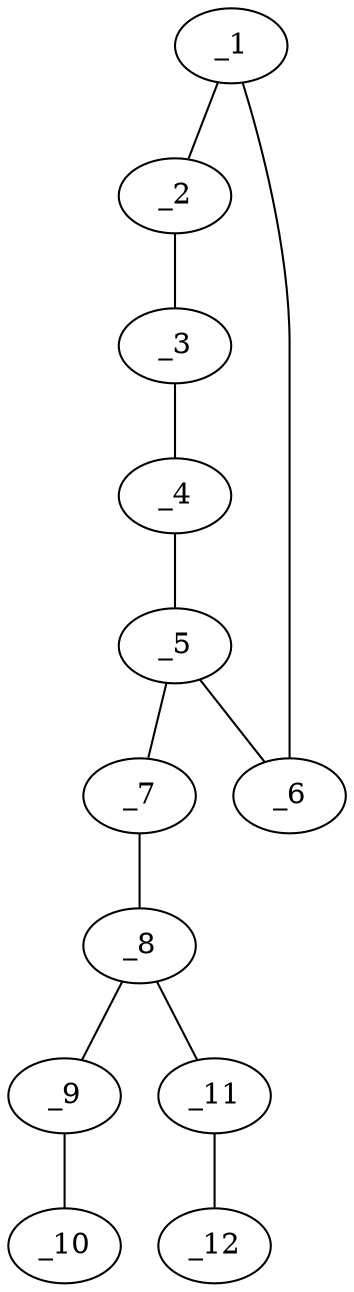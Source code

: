 graph molid617406 {
	_1	 [charge=0,
		chem=1,
		symbol="C  ",
		x=2,
		y="-2"];
	_2	 [charge=0,
		chem=1,
		symbol="C  ",
		x="2.866",
		y="-2.5"];
	_1 -- _2	 [valence=1];
	_6	 [charge=0,
		chem=1,
		symbol="C  ",
		x=2,
		y="-1"];
	_1 -- _6	 [valence=2];
	_3	 [charge=0,
		chem=1,
		symbol="C  ",
		x="3.7321",
		y="-2"];
	_2 -- _3	 [valence=2];
	_4	 [charge=0,
		chem=1,
		symbol="C  ",
		x="3.7321",
		y="-1"];
	_3 -- _4	 [valence=1];
	_5	 [charge=0,
		chem=1,
		symbol="C  ",
		x="2.866",
		y="-0.5"];
	_4 -- _5	 [valence=2];
	_5 -- _6	 [valence=1];
	_7	 [charge=0,
		chem=16,
		symbol="Se ",
		x="2.866",
		y="0.5"];
	_5 -- _7	 [valence=1];
	_8	 [charge=0,
		chem=4,
		symbol="N  ",
		x="3.7321",
		y=1];
	_7 -- _8	 [valence=1];
	_9	 [charge=0,
		chem=1,
		symbol="C  ",
		x="3.7321",
		y=2];
	_8 -- _9	 [valence=1];
	_11	 [charge=0,
		chem=1,
		symbol="C  ",
		x="4.5981",
		y="0.5"];
	_8 -- _11	 [valence=1];
	_10	 [charge=0,
		chem=1,
		symbol="C  ",
		x="4.5981",
		y="2.5"];
	_9 -- _10	 [valence=1];
	_12	 [charge=0,
		chem=1,
		symbol="C  ",
		x="5.4641",
		y=1];
	_11 -- _12	 [valence=1];
}
